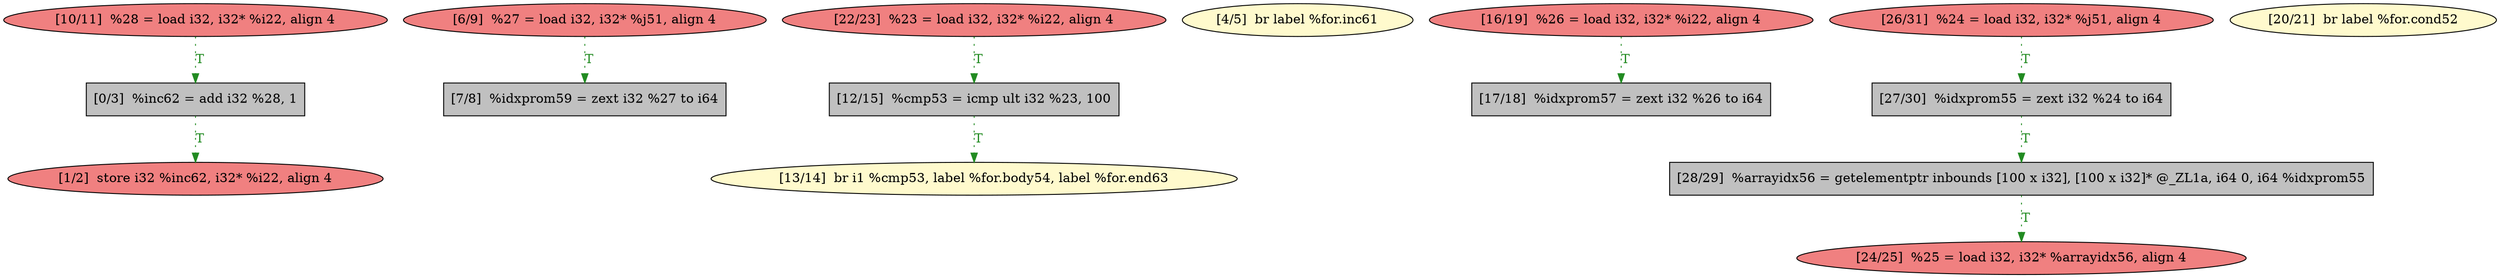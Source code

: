 
digraph G {


node1182 [fillcolor=lightcoral,label="[10/11]  %28 = load i32, i32* %i22, align 4",shape=ellipse,style=filled ]
node1181 [fillcolor=grey,label="[7/8]  %idxprom59 = zext i32 %27 to i64",shape=rectangle,style=filled ]
node1180 [fillcolor=grey,label="[12/15]  %cmp53 = icmp ult i32 %23, 100",shape=rectangle,style=filled ]
node1177 [fillcolor=lemonchiffon,label="[4/5]  br label %for.inc61",shape=ellipse,style=filled ]
node1176 [fillcolor=lemonchiffon,label="[13/14]  br i1 %cmp53, label %for.body54, label %for.end63",shape=ellipse,style=filled ]
node1179 [fillcolor=lightcoral,label="[6/9]  %27 = load i32, i32* %j51, align 4",shape=ellipse,style=filled ]
node1178 [fillcolor=grey,label="[0/3]  %inc62 = add i32 %28, 1",shape=rectangle,style=filled ]
node1174 [fillcolor=grey,label="[17/18]  %idxprom57 = zext i32 %26 to i64",shape=rectangle,style=filled ]
node1175 [fillcolor=lightcoral,label="[16/19]  %26 = load i32, i32* %i22, align 4",shape=ellipse,style=filled ]
node1173 [fillcolor=grey,label="[27/30]  %idxprom55 = zext i32 %24 to i64",shape=rectangle,style=filled ]
node1168 [fillcolor=lightcoral,label="[22/23]  %23 = load i32, i32* %i22, align 4",shape=ellipse,style=filled ]
node1167 [fillcolor=lemonchiffon,label="[20/21]  br label %for.cond52",shape=ellipse,style=filled ]
node1172 [fillcolor=lightcoral,label="[1/2]  store i32 %inc62, i32* %i22, align 4",shape=ellipse,style=filled ]
node1170 [fillcolor=lightcoral,label="[26/31]  %24 = load i32, i32* %j51, align 4",shape=ellipse,style=filled ]
node1169 [fillcolor=lightcoral,label="[24/25]  %25 = load i32, i32* %arrayidx56, align 4",shape=ellipse,style=filled ]
node1171 [fillcolor=grey,label="[28/29]  %arrayidx56 = getelementptr inbounds [100 x i32], [100 x i32]* @_ZL1a, i64 0, i64 %idxprom55",shape=rectangle,style=filled ]

node1173->node1171 [style=dotted,color=forestgreen,label="T",fontcolor=forestgreen ]
node1175->node1174 [style=dotted,color=forestgreen,label="T",fontcolor=forestgreen ]
node1182->node1178 [style=dotted,color=forestgreen,label="T",fontcolor=forestgreen ]
node1171->node1169 [style=dotted,color=forestgreen,label="T",fontcolor=forestgreen ]
node1170->node1173 [style=dotted,color=forestgreen,label="T",fontcolor=forestgreen ]
node1179->node1181 [style=dotted,color=forestgreen,label="T",fontcolor=forestgreen ]
node1180->node1176 [style=dotted,color=forestgreen,label="T",fontcolor=forestgreen ]
node1178->node1172 [style=dotted,color=forestgreen,label="T",fontcolor=forestgreen ]
node1168->node1180 [style=dotted,color=forestgreen,label="T",fontcolor=forestgreen ]


}
